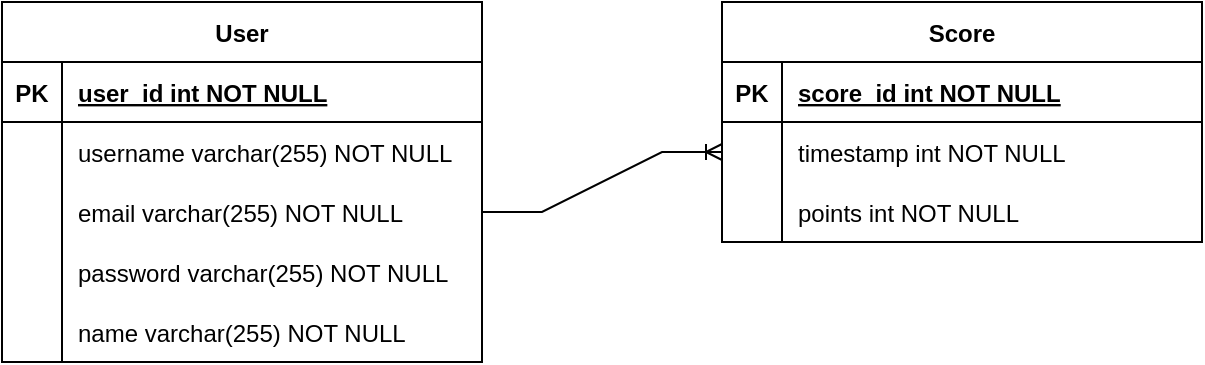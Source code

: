 <mxfile version="20.6.2" type="device"><diagram id="R2lEEEUBdFMjLlhIrx00" name="Page-1"><mxGraphModel dx="1375" dy="762" grid="1" gridSize="10" guides="1" tooltips="1" connect="1" arrows="1" fold="1" page="1" pageScale="1" pageWidth="850" pageHeight="1100" math="0" shadow="0" extFonts="Permanent Marker^https://fonts.googleapis.com/css?family=Permanent+Marker"><root><mxCell id="0"/><mxCell id="1" parent="0"/><object label="User" name="" id="43KyH6yA9lvRWD4ZJmOp-2"><mxCell style="shape=table;startSize=30;container=1;collapsible=1;childLayout=tableLayout;fixedRows=1;rowLines=0;fontStyle=1;align=center;resizeLast=1;labelBackgroundColor=#FFFFFF;" vertex="1" parent="1"><mxGeometry x="125" y="150" width="240" height="180" as="geometry"><mxRectangle x="170" y="490" width="70" height="30" as="alternateBounds"/></mxGeometry></mxCell></object><mxCell id="43KyH6yA9lvRWD4ZJmOp-3" value="" style="shape=tableRow;horizontal=0;startSize=0;swimlaneHead=0;swimlaneBody=0;fillColor=none;collapsible=0;dropTarget=0;points=[[0,0.5],[1,0.5]];portConstraint=eastwest;top=0;left=0;right=0;bottom=1;labelBackgroundColor=#FFFFFF;" vertex="1" parent="43KyH6yA9lvRWD4ZJmOp-2"><mxGeometry y="30" width="240" height="30" as="geometry"/></mxCell><mxCell id="43KyH6yA9lvRWD4ZJmOp-4" value="PK" style="shape=partialRectangle;connectable=0;fillColor=none;top=0;left=0;bottom=0;right=0;fontStyle=1;overflow=hidden;labelBackgroundColor=#FFFFFF;" vertex="1" parent="43KyH6yA9lvRWD4ZJmOp-3"><mxGeometry width="30" height="30" as="geometry"><mxRectangle width="30" height="30" as="alternateBounds"/></mxGeometry></mxCell><mxCell id="43KyH6yA9lvRWD4ZJmOp-5" value="user_id int NOT NULL" style="shape=partialRectangle;connectable=0;fillColor=none;top=0;left=0;bottom=0;right=0;align=left;spacingLeft=6;fontStyle=5;overflow=hidden;labelBackgroundColor=#FFFFFF;" vertex="1" parent="43KyH6yA9lvRWD4ZJmOp-3"><mxGeometry x="30" width="210" height="30" as="geometry"><mxRectangle width="210" height="30" as="alternateBounds"/></mxGeometry></mxCell><mxCell id="43KyH6yA9lvRWD4ZJmOp-6" value="" style="shape=tableRow;horizontal=0;startSize=0;swimlaneHead=0;swimlaneBody=0;fillColor=none;collapsible=0;dropTarget=0;points=[[0,0.5],[1,0.5]];portConstraint=eastwest;top=0;left=0;right=0;bottom=0;labelBackgroundColor=#FFFFFF;" vertex="1" parent="43KyH6yA9lvRWD4ZJmOp-2"><mxGeometry y="60" width="240" height="30" as="geometry"/></mxCell><mxCell id="43KyH6yA9lvRWD4ZJmOp-7" value="" style="shape=partialRectangle;connectable=0;fillColor=none;top=0;left=0;bottom=0;right=0;editable=1;overflow=hidden;labelBackgroundColor=#FFFFFF;" vertex="1" parent="43KyH6yA9lvRWD4ZJmOp-6"><mxGeometry width="30" height="30" as="geometry"><mxRectangle width="30" height="30" as="alternateBounds"/></mxGeometry></mxCell><mxCell id="43KyH6yA9lvRWD4ZJmOp-8" value="username varchar(255) NOT NULL" style="shape=partialRectangle;connectable=0;fillColor=none;top=0;left=0;bottom=0;right=0;align=left;spacingLeft=6;overflow=hidden;labelBackgroundColor=#FFFFFF;" vertex="1" parent="43KyH6yA9lvRWD4ZJmOp-6"><mxGeometry x="30" width="210" height="30" as="geometry"><mxRectangle width="210" height="30" as="alternateBounds"/></mxGeometry></mxCell><mxCell id="43KyH6yA9lvRWD4ZJmOp-9" value="" style="shape=tableRow;horizontal=0;startSize=0;swimlaneHead=0;swimlaneBody=0;fillColor=none;collapsible=0;dropTarget=0;points=[[0,0.5],[1,0.5]];portConstraint=eastwest;top=0;left=0;right=0;bottom=0;labelBackgroundColor=#FFFFFF;" vertex="1" parent="43KyH6yA9lvRWD4ZJmOp-2"><mxGeometry y="90" width="240" height="30" as="geometry"/></mxCell><mxCell id="43KyH6yA9lvRWD4ZJmOp-10" value="" style="shape=partialRectangle;connectable=0;fillColor=none;top=0;left=0;bottom=0;right=0;editable=1;overflow=hidden;labelBackgroundColor=#FFFFFF;" vertex="1" parent="43KyH6yA9lvRWD4ZJmOp-9"><mxGeometry width="30" height="30" as="geometry"><mxRectangle width="30" height="30" as="alternateBounds"/></mxGeometry></mxCell><mxCell id="43KyH6yA9lvRWD4ZJmOp-11" value="email varchar(255) NOT NULL" style="shape=partialRectangle;connectable=0;fillColor=none;top=0;left=0;bottom=0;right=0;align=left;spacingLeft=6;overflow=hidden;labelBackgroundColor=#FFFFFF;" vertex="1" parent="43KyH6yA9lvRWD4ZJmOp-9"><mxGeometry x="30" width="210" height="30" as="geometry"><mxRectangle width="210" height="30" as="alternateBounds"/></mxGeometry></mxCell><mxCell id="43KyH6yA9lvRWD4ZJmOp-12" value="" style="shape=tableRow;horizontal=0;startSize=0;swimlaneHead=0;swimlaneBody=0;fillColor=none;collapsible=0;dropTarget=0;points=[[0,0.5],[1,0.5]];portConstraint=eastwest;top=0;left=0;right=0;bottom=0;labelBackgroundColor=#FFFFFF;" vertex="1" parent="43KyH6yA9lvRWD4ZJmOp-2"><mxGeometry y="120" width="240" height="30" as="geometry"/></mxCell><mxCell id="43KyH6yA9lvRWD4ZJmOp-13" value="" style="shape=partialRectangle;connectable=0;fillColor=none;top=0;left=0;bottom=0;right=0;editable=1;overflow=hidden;labelBackgroundColor=#FFFFFF;" vertex="1" parent="43KyH6yA9lvRWD4ZJmOp-12"><mxGeometry width="30" height="30" as="geometry"><mxRectangle width="30" height="30" as="alternateBounds"/></mxGeometry></mxCell><mxCell id="43KyH6yA9lvRWD4ZJmOp-14" value="password varchar(255) NOT NULL" style="shape=partialRectangle;connectable=0;fillColor=none;top=0;left=0;bottom=0;right=0;align=left;spacingLeft=6;overflow=hidden;labelBackgroundColor=#FFFFFF;" vertex="1" parent="43KyH6yA9lvRWD4ZJmOp-12"><mxGeometry x="30" width="210" height="30" as="geometry"><mxRectangle width="210" height="30" as="alternateBounds"/></mxGeometry></mxCell><mxCell id="43KyH6yA9lvRWD4ZJmOp-15" value="" style="shape=tableRow;horizontal=0;startSize=0;swimlaneHead=0;swimlaneBody=0;fillColor=none;collapsible=0;dropTarget=0;points=[[0,0.5],[1,0.5]];portConstraint=eastwest;top=0;left=0;right=0;bottom=0;labelBackgroundColor=default;" vertex="1" parent="43KyH6yA9lvRWD4ZJmOp-2"><mxGeometry y="150" width="240" height="30" as="geometry"/></mxCell><mxCell id="43KyH6yA9lvRWD4ZJmOp-16" value="" style="shape=partialRectangle;connectable=0;fillColor=none;top=0;left=0;bottom=0;right=0;editable=1;overflow=hidden;labelBackgroundColor=#FFFFFF;" vertex="1" parent="43KyH6yA9lvRWD4ZJmOp-15"><mxGeometry width="30" height="30" as="geometry"><mxRectangle width="30" height="30" as="alternateBounds"/></mxGeometry></mxCell><mxCell id="43KyH6yA9lvRWD4ZJmOp-17" value="name varchar(255) NOT NULL" style="shape=partialRectangle;connectable=0;fillColor=none;top=0;left=0;bottom=0;right=0;align=left;spacingLeft=6;overflow=hidden;labelBackgroundColor=#FFFFFF;" vertex="1" parent="43KyH6yA9lvRWD4ZJmOp-15"><mxGeometry x="30" width="210" height="30" as="geometry"><mxRectangle width="210" height="30" as="alternateBounds"/></mxGeometry></mxCell><mxCell id="43KyH6yA9lvRWD4ZJmOp-31" value="Score" style="shape=table;startSize=30;container=1;collapsible=1;childLayout=tableLayout;fixedRows=1;rowLines=0;fontStyle=1;align=center;resizeLast=1;labelBackgroundColor=#FFFFFF;" vertex="1" parent="1"><mxGeometry x="485" y="150" width="240" height="120" as="geometry"/></mxCell><mxCell id="43KyH6yA9lvRWD4ZJmOp-32" value="" style="shape=tableRow;horizontal=0;startSize=0;swimlaneHead=0;swimlaneBody=0;fillColor=none;collapsible=0;dropTarget=0;points=[[0,0.5],[1,0.5]];portConstraint=eastwest;top=0;left=0;right=0;bottom=1;labelBackgroundColor=#FFFFFF;" vertex="1" parent="43KyH6yA9lvRWD4ZJmOp-31"><mxGeometry y="30" width="240" height="30" as="geometry"/></mxCell><mxCell id="43KyH6yA9lvRWD4ZJmOp-33" value="PK" style="shape=partialRectangle;connectable=0;fillColor=none;top=0;left=0;bottom=0;right=0;fontStyle=1;overflow=hidden;labelBackgroundColor=#FFFFFF;" vertex="1" parent="43KyH6yA9lvRWD4ZJmOp-32"><mxGeometry width="30" height="30" as="geometry"><mxRectangle width="30" height="30" as="alternateBounds"/></mxGeometry></mxCell><mxCell id="43KyH6yA9lvRWD4ZJmOp-34" value="score_id int NOT NULL" style="shape=partialRectangle;connectable=0;fillColor=none;top=0;left=0;bottom=0;right=0;align=left;spacingLeft=6;fontStyle=5;overflow=hidden;labelBackgroundColor=#FFFFFF;" vertex="1" parent="43KyH6yA9lvRWD4ZJmOp-32"><mxGeometry x="30" width="210" height="30" as="geometry"><mxRectangle width="210" height="30" as="alternateBounds"/></mxGeometry></mxCell><mxCell id="43KyH6yA9lvRWD4ZJmOp-35" value="" style="shape=tableRow;horizontal=0;startSize=0;swimlaneHead=0;swimlaneBody=0;fillColor=none;collapsible=0;dropTarget=0;points=[[0,0.5],[1,0.5]];portConstraint=eastwest;top=0;left=0;right=0;bottom=0;labelBackgroundColor=#FFFFFF;" vertex="1" parent="43KyH6yA9lvRWD4ZJmOp-31"><mxGeometry y="60" width="240" height="30" as="geometry"/></mxCell><mxCell id="43KyH6yA9lvRWD4ZJmOp-36" value="" style="shape=partialRectangle;connectable=0;fillColor=none;top=0;left=0;bottom=0;right=0;editable=1;overflow=hidden;labelBackgroundColor=#FFFFFF;" vertex="1" parent="43KyH6yA9lvRWD4ZJmOp-35"><mxGeometry width="30" height="30" as="geometry"><mxRectangle width="30" height="30" as="alternateBounds"/></mxGeometry></mxCell><mxCell id="43KyH6yA9lvRWD4ZJmOp-37" value="timestamp int NOT NULL" style="shape=partialRectangle;connectable=0;fillColor=none;top=0;left=0;bottom=0;right=0;align=left;spacingLeft=6;overflow=hidden;labelBackgroundColor=#FFFFFF;" vertex="1" parent="43KyH6yA9lvRWD4ZJmOp-35"><mxGeometry x="30" width="210" height="30" as="geometry"><mxRectangle width="210" height="30" as="alternateBounds"/></mxGeometry></mxCell><mxCell id="43KyH6yA9lvRWD4ZJmOp-38" value="" style="shape=tableRow;horizontal=0;startSize=0;swimlaneHead=0;swimlaneBody=0;fillColor=none;collapsible=0;dropTarget=0;points=[[0,0.5],[1,0.5]];portConstraint=eastwest;top=0;left=0;right=0;bottom=0;labelBackgroundColor=#FFFFFF;" vertex="1" parent="43KyH6yA9lvRWD4ZJmOp-31"><mxGeometry y="90" width="240" height="30" as="geometry"/></mxCell><mxCell id="43KyH6yA9lvRWD4ZJmOp-39" value="" style="shape=partialRectangle;connectable=0;fillColor=none;top=0;left=0;bottom=0;right=0;editable=1;overflow=hidden;labelBackgroundColor=#FFFFFF;" vertex="1" parent="43KyH6yA9lvRWD4ZJmOp-38"><mxGeometry width="30" height="30" as="geometry"><mxRectangle width="30" height="30" as="alternateBounds"/></mxGeometry></mxCell><mxCell id="43KyH6yA9lvRWD4ZJmOp-40" value="points int NOT NULL" style="shape=partialRectangle;connectable=0;fillColor=none;top=0;left=0;bottom=0;right=0;align=left;spacingLeft=6;overflow=hidden;labelBackgroundColor=#FFFFFF;" vertex="1" parent="43KyH6yA9lvRWD4ZJmOp-38"><mxGeometry x="30" width="210" height="30" as="geometry"><mxRectangle width="210" height="30" as="alternateBounds"/></mxGeometry></mxCell><mxCell id="43KyH6yA9lvRWD4ZJmOp-45" value="" style="edgeStyle=entityRelationEdgeStyle;fontSize=12;html=1;endArrow=ERoneToMany;rounded=0;exitX=1;exitY=0.5;exitDx=0;exitDy=0;entryX=0;entryY=0.5;entryDx=0;entryDy=0;labelBackgroundColor=#FFFFFF;" edge="1" parent="1" source="43KyH6yA9lvRWD4ZJmOp-9" target="43KyH6yA9lvRWD4ZJmOp-35"><mxGeometry width="100" height="100" relative="1" as="geometry"><mxPoint x="365" y="120" as="sourcePoint"/><mxPoint x="465" y="20" as="targetPoint"/></mxGeometry></mxCell></root></mxGraphModel></diagram></mxfile>